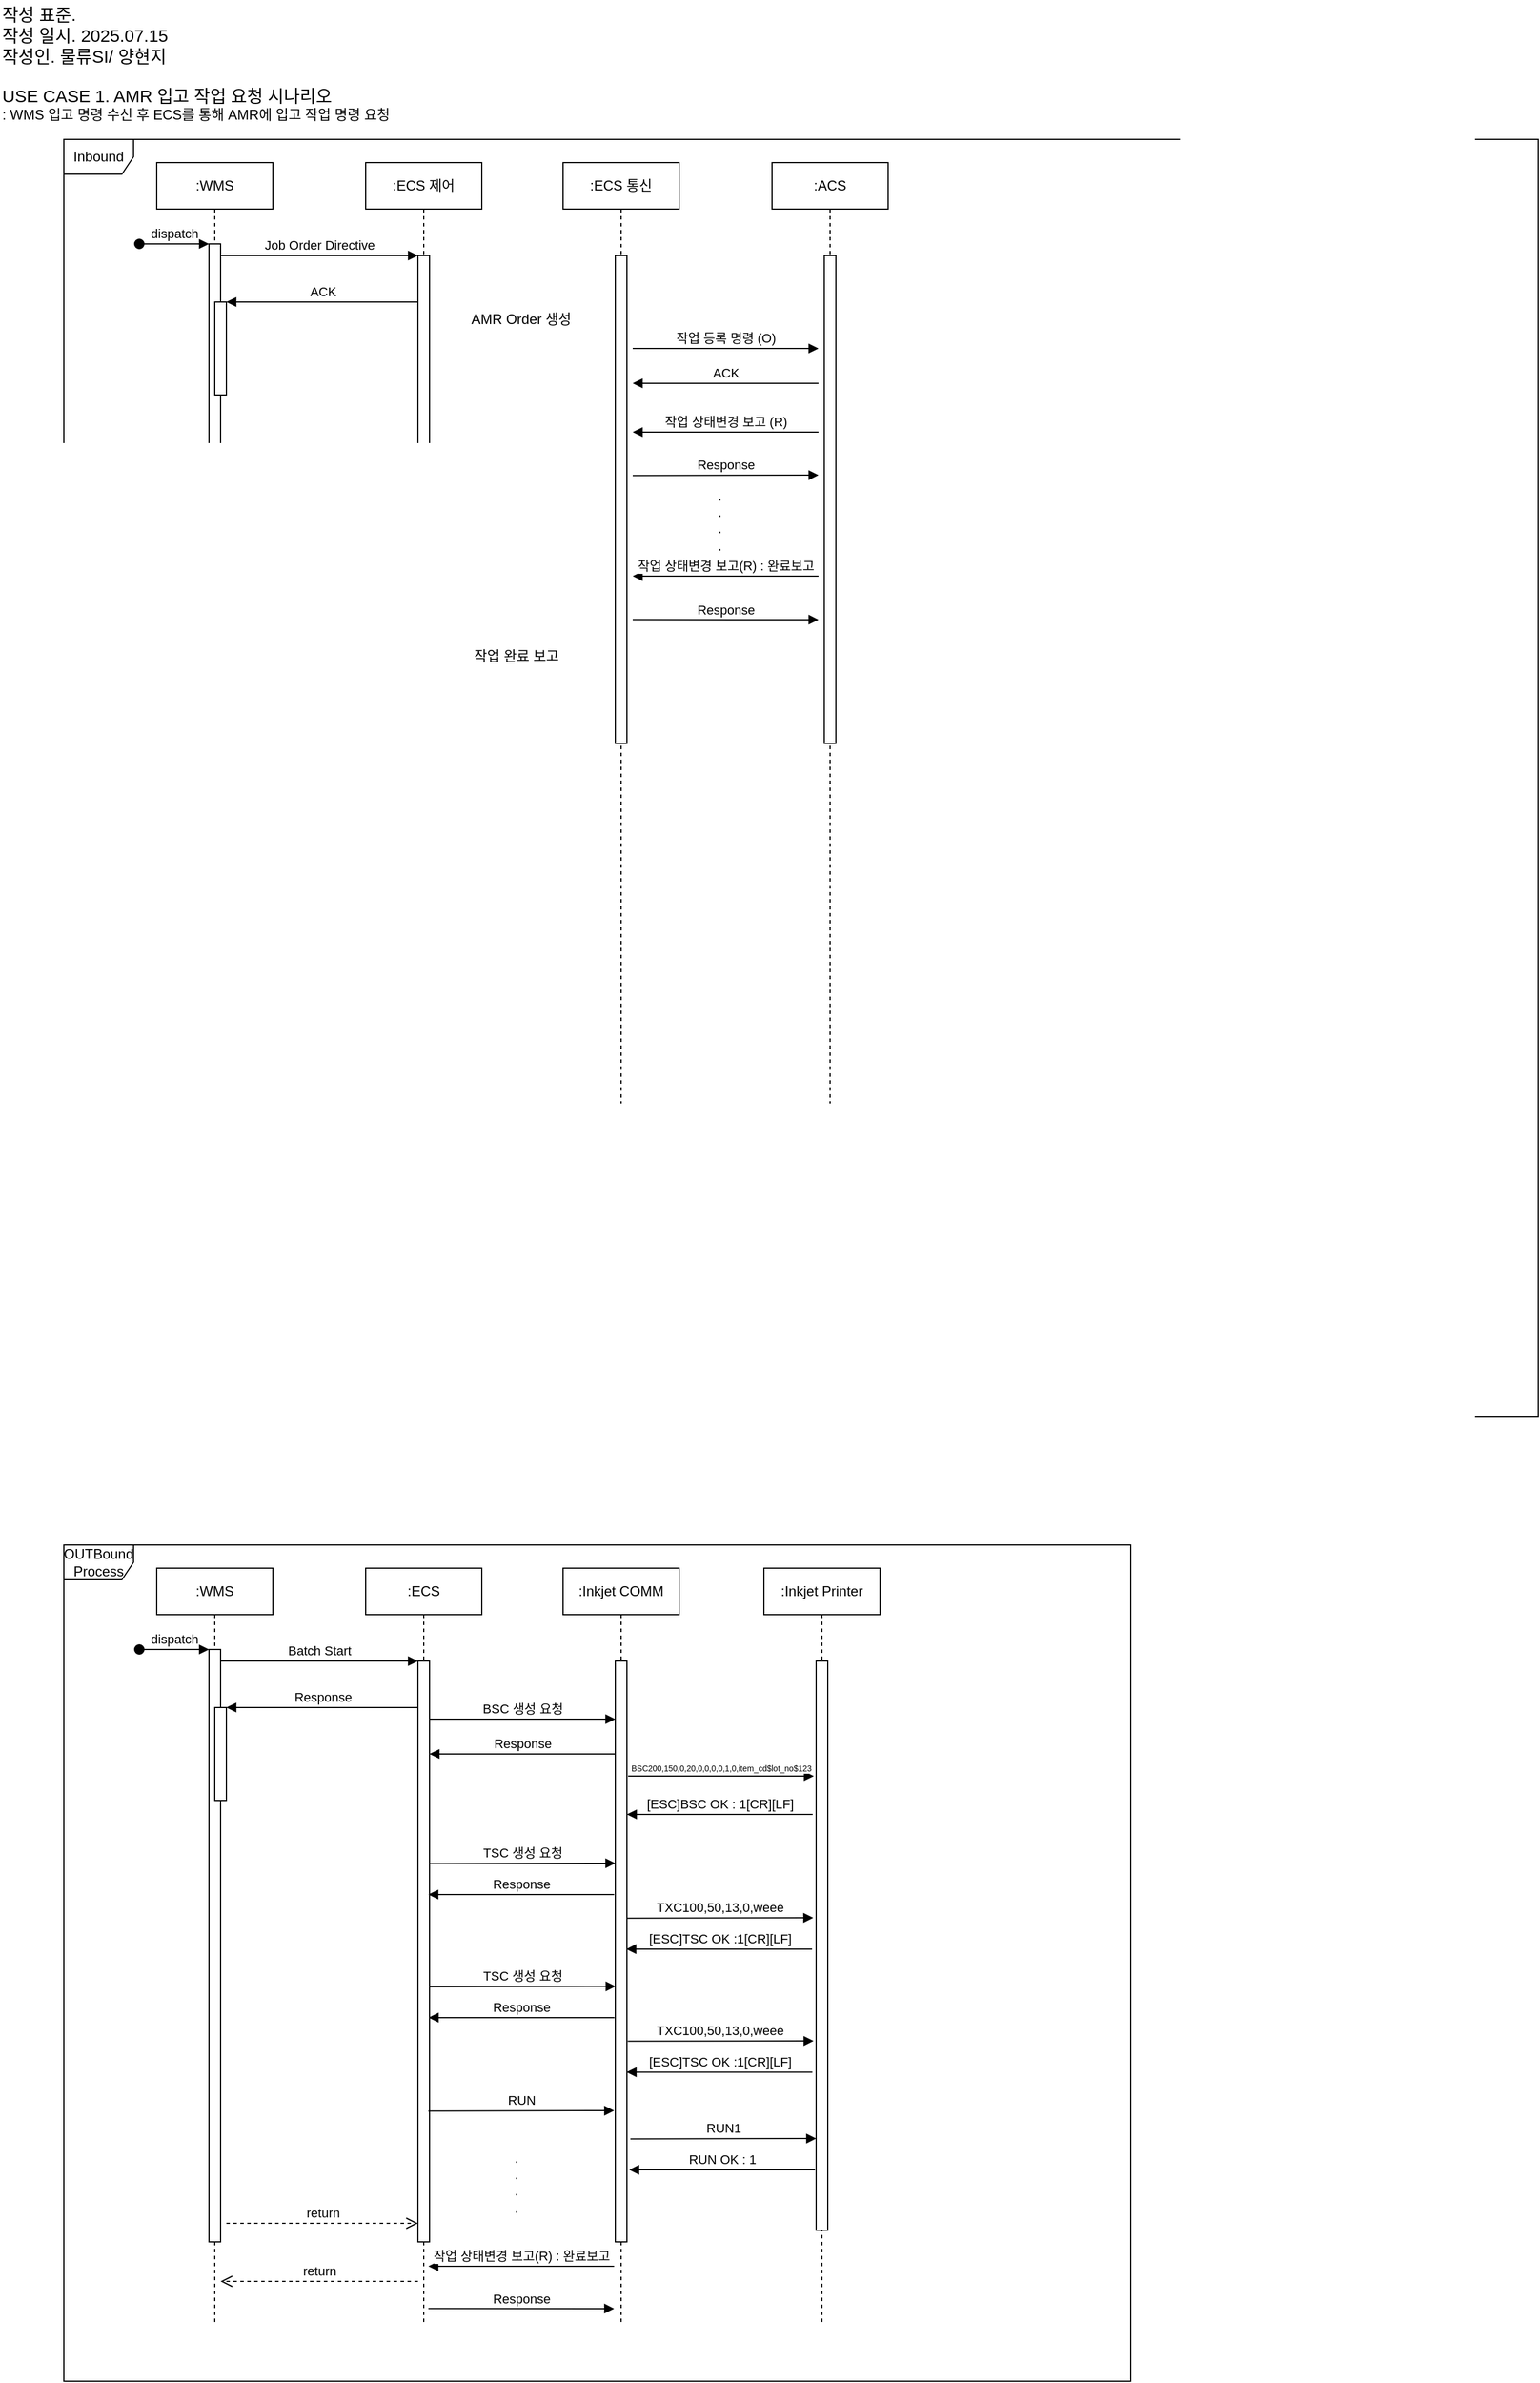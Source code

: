 <mxfile version="28.0.7">
  <diagram name="Page-1" id="2YBvvXClWsGukQMizWep">
    <mxGraphModel dx="726" dy="866" grid="1" gridSize="10" guides="1" tooltips="1" connect="1" arrows="1" fold="1" page="1" pageScale="1" pageWidth="850" pageHeight="1100" math="0" shadow="0">
      <root>
        <mxCell id="0" />
        <mxCell id="1" parent="0" />
        <mxCell id="aM9ryv3xv72pqoxQDRHE-1" value=":WMS" style="shape=umlLifeline;perimeter=lifelinePerimeter;whiteSpace=wrap;html=1;container=0;dropTarget=0;collapsible=0;recursiveResize=0;outlineConnect=0;portConstraint=eastwest;newEdgeStyle={&quot;edgeStyle&quot;:&quot;elbowEdgeStyle&quot;,&quot;elbow&quot;:&quot;vertical&quot;,&quot;curved&quot;:0,&quot;rounded&quot;:0};" parent="1" vertex="1">
          <mxGeometry x="141" y="140" width="100" height="800" as="geometry" />
        </mxCell>
        <mxCell id="aM9ryv3xv72pqoxQDRHE-2" value="" style="html=1;points=[];perimeter=orthogonalPerimeter;outlineConnect=0;targetShapes=umlLifeline;portConstraint=eastwest;newEdgeStyle={&quot;edgeStyle&quot;:&quot;elbowEdgeStyle&quot;,&quot;elbow&quot;:&quot;vertical&quot;,&quot;curved&quot;:0,&quot;rounded&quot;:0};" parent="aM9ryv3xv72pqoxQDRHE-1" vertex="1">
          <mxGeometry x="45" y="70" width="10" height="440" as="geometry" />
        </mxCell>
        <mxCell id="aM9ryv3xv72pqoxQDRHE-3" value="dispatch" style="html=1;verticalAlign=bottom;startArrow=oval;endArrow=block;startSize=8;edgeStyle=elbowEdgeStyle;elbow=vertical;curved=0;rounded=0;" parent="aM9ryv3xv72pqoxQDRHE-1" target="aM9ryv3xv72pqoxQDRHE-2" edge="1">
          <mxGeometry relative="1" as="geometry">
            <mxPoint x="-15" y="70" as="sourcePoint" />
          </mxGeometry>
        </mxCell>
        <mxCell id="aM9ryv3xv72pqoxQDRHE-4" value="" style="html=1;points=[];perimeter=orthogonalPerimeter;outlineConnect=0;targetShapes=umlLifeline;portConstraint=eastwest;newEdgeStyle={&quot;edgeStyle&quot;:&quot;elbowEdgeStyle&quot;,&quot;elbow&quot;:&quot;vertical&quot;,&quot;curved&quot;:0,&quot;rounded&quot;:0};" parent="aM9ryv3xv72pqoxQDRHE-1" vertex="1">
          <mxGeometry x="50" y="120" width="10" height="80" as="geometry" />
        </mxCell>
        <mxCell id="aM9ryv3xv72pqoxQDRHE-5" value=":ECS 제어" style="shape=umlLifeline;perimeter=lifelinePerimeter;whiteSpace=wrap;html=1;container=0;dropTarget=0;collapsible=0;recursiveResize=0;outlineConnect=0;portConstraint=eastwest;newEdgeStyle={&quot;edgeStyle&quot;:&quot;elbowEdgeStyle&quot;,&quot;elbow&quot;:&quot;vertical&quot;,&quot;curved&quot;:0,&quot;rounded&quot;:0};" parent="1" vertex="1">
          <mxGeometry x="321" y="140" width="100" height="800" as="geometry" />
        </mxCell>
        <mxCell id="aM9ryv3xv72pqoxQDRHE-6" value="" style="html=1;points=[];perimeter=orthogonalPerimeter;outlineConnect=0;targetShapes=umlLifeline;portConstraint=eastwest;newEdgeStyle={&quot;edgeStyle&quot;:&quot;elbowEdgeStyle&quot;,&quot;elbow&quot;:&quot;vertical&quot;,&quot;curved&quot;:0,&quot;rounded&quot;:0};" parent="aM9ryv3xv72pqoxQDRHE-5" vertex="1">
          <mxGeometry x="45" y="80" width="10" height="420" as="geometry" />
        </mxCell>
        <mxCell id="aM9ryv3xv72pqoxQDRHE-7" value="Job Order Directive" style="html=1;verticalAlign=bottom;endArrow=block;edgeStyle=elbowEdgeStyle;elbow=vertical;curved=0;rounded=0;" parent="1" source="aM9ryv3xv72pqoxQDRHE-2" target="aM9ryv3xv72pqoxQDRHE-6" edge="1">
          <mxGeometry relative="1" as="geometry">
            <mxPoint x="296" y="230" as="sourcePoint" />
            <Array as="points">
              <mxPoint x="281" y="220" />
            </Array>
          </mxGeometry>
        </mxCell>
        <mxCell id="aM9ryv3xv72pqoxQDRHE-9" value="ACK" style="html=1;verticalAlign=bottom;endArrow=block;edgeStyle=elbowEdgeStyle;elbow=vertical;curved=0;rounded=0;" parent="1" source="aM9ryv3xv72pqoxQDRHE-6" target="aM9ryv3xv72pqoxQDRHE-4" edge="1">
          <mxGeometry relative="1" as="geometry">
            <mxPoint x="276" y="260" as="sourcePoint" />
            <Array as="points">
              <mxPoint x="291" y="260" />
            </Array>
          </mxGeometry>
        </mxCell>
        <mxCell id="IH7ZDO6dK_49iUQYEOAa-1" value=":ECS 통신" style="shape=umlLifeline;perimeter=lifelinePerimeter;whiteSpace=wrap;html=1;container=0;dropTarget=0;collapsible=0;recursiveResize=0;outlineConnect=0;portConstraint=eastwest;newEdgeStyle={&quot;edgeStyle&quot;:&quot;elbowEdgeStyle&quot;,&quot;elbow&quot;:&quot;vertical&quot;,&quot;curved&quot;:0,&quot;rounded&quot;:0};" parent="1" vertex="1">
          <mxGeometry x="491" y="140" width="100" height="810" as="geometry" />
        </mxCell>
        <mxCell id="IH7ZDO6dK_49iUQYEOAa-2" value="" style="html=1;points=[];perimeter=orthogonalPerimeter;outlineConnect=0;targetShapes=umlLifeline;portConstraint=eastwest;newEdgeStyle={&quot;edgeStyle&quot;:&quot;elbowEdgeStyle&quot;,&quot;elbow&quot;:&quot;vertical&quot;,&quot;curved&quot;:0,&quot;rounded&quot;:0};" parent="IH7ZDO6dK_49iUQYEOAa-1" vertex="1">
          <mxGeometry x="45" y="80" width="10" height="420" as="geometry" />
        </mxCell>
        <mxCell id="IH7ZDO6dK_49iUQYEOAa-10" value="&lt;font style=&quot;font-size: 15px;&quot;&gt;USE CASE 1. AMR 입고 작업 요청 시나리오&lt;/font&gt;&lt;div&gt;: WMS 입고 명령 수신 후 ECS를 통해 AMR에 입고 작업 명령 요청&lt;/div&gt;" style="text;html=1;align=left;verticalAlign=middle;whiteSpace=wrap;rounded=0;" parent="1" vertex="1">
          <mxGeometry x="6" y="60" width="420" height="60" as="geometry" />
        </mxCell>
        <mxCell id="IH7ZDO6dK_49iUQYEOAa-11" value="&lt;span style=&quot;font-size: 15px;&quot;&gt;작성 표준.&amp;nbsp;&lt;/span&gt;&lt;div&gt;&lt;span style=&quot;font-size: 15px;&quot;&gt;작성 일시. 2025.07.15&lt;/span&gt;&lt;/div&gt;&lt;div&gt;&lt;span style=&quot;font-size: 15px;&quot;&gt;작성인. 물류SI/ 양현지&lt;/span&gt;&lt;/div&gt;" style="text;html=1;align=left;verticalAlign=middle;whiteSpace=wrap;rounded=0;" parent="1" vertex="1">
          <mxGeometry x="6" width="420" height="60" as="geometry" />
        </mxCell>
        <mxCell id="IH7ZDO6dK_49iUQYEOAa-13" value="Inbound" style="shape=umlFrame;whiteSpace=wrap;html=1;pointerEvents=0;" parent="1" vertex="1">
          <mxGeometry x="61" y="120" width="1270" height="1100" as="geometry" />
        </mxCell>
        <mxCell id="tQVGiBFU_Dlv3NuEr5qG-1" value="OUTBound Process" style="shape=umlFrame;whiteSpace=wrap;html=1;pointerEvents=0;" parent="1" vertex="1">
          <mxGeometry x="61" y="1330" width="919" height="720" as="geometry" />
        </mxCell>
        <mxCell id="tQVGiBFU_Dlv3NuEr5qG-2" value=":WMS" style="shape=umlLifeline;perimeter=lifelinePerimeter;whiteSpace=wrap;html=1;container=0;dropTarget=0;collapsible=0;recursiveResize=0;outlineConnect=0;portConstraint=eastwest;newEdgeStyle={&quot;edgeStyle&quot;:&quot;elbowEdgeStyle&quot;,&quot;elbow&quot;:&quot;vertical&quot;,&quot;curved&quot;:0,&quot;rounded&quot;:0};" parent="1" vertex="1">
          <mxGeometry x="141" y="1350" width="100" height="650" as="geometry" />
        </mxCell>
        <mxCell id="tQVGiBFU_Dlv3NuEr5qG-3" value="" style="html=1;points=[];perimeter=orthogonalPerimeter;outlineConnect=0;targetShapes=umlLifeline;portConstraint=eastwest;newEdgeStyle={&quot;edgeStyle&quot;:&quot;elbowEdgeStyle&quot;,&quot;elbow&quot;:&quot;vertical&quot;,&quot;curved&quot;:0,&quot;rounded&quot;:0};" parent="tQVGiBFU_Dlv3NuEr5qG-2" vertex="1">
          <mxGeometry x="45" y="70" width="10" height="510" as="geometry" />
        </mxCell>
        <mxCell id="tQVGiBFU_Dlv3NuEr5qG-4" value="dispatch" style="html=1;verticalAlign=bottom;startArrow=oval;endArrow=block;startSize=8;edgeStyle=elbowEdgeStyle;elbow=vertical;curved=0;rounded=0;" parent="tQVGiBFU_Dlv3NuEr5qG-2" target="tQVGiBFU_Dlv3NuEr5qG-3" edge="1">
          <mxGeometry relative="1" as="geometry">
            <mxPoint x="-15" y="70" as="sourcePoint" />
          </mxGeometry>
        </mxCell>
        <mxCell id="tQVGiBFU_Dlv3NuEr5qG-5" value="" style="html=1;points=[];perimeter=orthogonalPerimeter;outlineConnect=0;targetShapes=umlLifeline;portConstraint=eastwest;newEdgeStyle={&quot;edgeStyle&quot;:&quot;elbowEdgeStyle&quot;,&quot;elbow&quot;:&quot;vertical&quot;,&quot;curved&quot;:0,&quot;rounded&quot;:0};" parent="tQVGiBFU_Dlv3NuEr5qG-2" vertex="1">
          <mxGeometry x="50" y="120" width="10" height="80" as="geometry" />
        </mxCell>
        <mxCell id="tQVGiBFU_Dlv3NuEr5qG-6" value=":ECS" style="shape=umlLifeline;perimeter=lifelinePerimeter;whiteSpace=wrap;html=1;container=0;dropTarget=0;collapsible=0;recursiveResize=0;outlineConnect=0;portConstraint=eastwest;newEdgeStyle={&quot;edgeStyle&quot;:&quot;elbowEdgeStyle&quot;,&quot;elbow&quot;:&quot;vertical&quot;,&quot;curved&quot;:0,&quot;rounded&quot;:0};" parent="1" vertex="1">
          <mxGeometry x="321" y="1350" width="100" height="650" as="geometry" />
        </mxCell>
        <mxCell id="tQVGiBFU_Dlv3NuEr5qG-7" value="" style="html=1;points=[];perimeter=orthogonalPerimeter;outlineConnect=0;targetShapes=umlLifeline;portConstraint=eastwest;newEdgeStyle={&quot;edgeStyle&quot;:&quot;elbowEdgeStyle&quot;,&quot;elbow&quot;:&quot;vertical&quot;,&quot;curved&quot;:0,&quot;rounded&quot;:0};" parent="tQVGiBFU_Dlv3NuEr5qG-6" vertex="1">
          <mxGeometry x="45" y="80" width="10" height="500" as="geometry" />
        </mxCell>
        <mxCell id="tQVGiBFU_Dlv3NuEr5qG-8" value="Batch Start" style="html=1;verticalAlign=bottom;endArrow=block;edgeStyle=elbowEdgeStyle;elbow=vertical;curved=0;rounded=0;" parent="1" source="tQVGiBFU_Dlv3NuEr5qG-3" target="tQVGiBFU_Dlv3NuEr5qG-7" edge="1">
          <mxGeometry relative="1" as="geometry">
            <mxPoint x="296" y="1440" as="sourcePoint" />
            <Array as="points">
              <mxPoint x="281" y="1430" />
            </Array>
          </mxGeometry>
        </mxCell>
        <mxCell id="tQVGiBFU_Dlv3NuEr5qG-9" value="return" style="html=1;verticalAlign=bottom;endArrow=open;dashed=1;endSize=8;edgeStyle=elbowEdgeStyle;elbow=vertical;curved=0;rounded=0;" parent="1" edge="1">
          <mxGeometry relative="1" as="geometry">
            <mxPoint x="196" y="1964" as="targetPoint" />
            <Array as="points">
              <mxPoint x="291" y="1964" />
            </Array>
            <mxPoint x="366" y="1964" as="sourcePoint" />
          </mxGeometry>
        </mxCell>
        <mxCell id="tQVGiBFU_Dlv3NuEr5qG-10" value="Response" style="html=1;verticalAlign=bottom;endArrow=block;edgeStyle=elbowEdgeStyle;elbow=vertical;curved=0;rounded=0;" parent="1" source="tQVGiBFU_Dlv3NuEr5qG-7" target="tQVGiBFU_Dlv3NuEr5qG-5" edge="1">
          <mxGeometry relative="1" as="geometry">
            <mxPoint x="276" y="1470" as="sourcePoint" />
            <Array as="points">
              <mxPoint x="291" y="1470" />
            </Array>
          </mxGeometry>
        </mxCell>
        <mxCell id="tQVGiBFU_Dlv3NuEr5qG-11" value="return" style="html=1;verticalAlign=bottom;endArrow=open;dashed=1;endSize=8;edgeStyle=elbowEdgeStyle;elbow=vertical;curved=0;rounded=0;" parent="1" edge="1">
          <mxGeometry relative="1" as="geometry">
            <mxPoint x="366" y="1914" as="targetPoint" />
            <Array as="points">
              <mxPoint x="281" y="1914" />
            </Array>
            <mxPoint x="201" y="1914" as="sourcePoint" />
          </mxGeometry>
        </mxCell>
        <mxCell id="tQVGiBFU_Dlv3NuEr5qG-12" value=":Inkjet COMM" style="shape=umlLifeline;perimeter=lifelinePerimeter;whiteSpace=wrap;html=1;container=0;dropTarget=0;collapsible=0;recursiveResize=0;outlineConnect=0;portConstraint=eastwest;newEdgeStyle={&quot;edgeStyle&quot;:&quot;elbowEdgeStyle&quot;,&quot;elbow&quot;:&quot;vertical&quot;,&quot;curved&quot;:0,&quot;rounded&quot;:0};" parent="1" vertex="1">
          <mxGeometry x="491" y="1350" width="100" height="650" as="geometry" />
        </mxCell>
        <mxCell id="tQVGiBFU_Dlv3NuEr5qG-13" value="" style="html=1;points=[];perimeter=orthogonalPerimeter;outlineConnect=0;targetShapes=umlLifeline;portConstraint=eastwest;newEdgeStyle={&quot;edgeStyle&quot;:&quot;elbowEdgeStyle&quot;,&quot;elbow&quot;:&quot;vertical&quot;,&quot;curved&quot;:0,&quot;rounded&quot;:0};" parent="tQVGiBFU_Dlv3NuEr5qG-12" vertex="1">
          <mxGeometry x="45" y="80" width="10" height="500" as="geometry" />
        </mxCell>
        <mxCell id="tQVGiBFU_Dlv3NuEr5qG-14" value="BSC 생성 요청" style="html=1;verticalAlign=bottom;endArrow=block;edgeStyle=elbowEdgeStyle;elbow=vertical;curved=0;rounded=0;" parent="1" source="tQVGiBFU_Dlv3NuEr5qG-7" target="tQVGiBFU_Dlv3NuEr5qG-13" edge="1">
          <mxGeometry relative="1" as="geometry">
            <mxPoint x="371" y="1480" as="sourcePoint" />
            <Array as="points">
              <mxPoint x="456" y="1480" />
            </Array>
            <mxPoint x="501" y="1480" as="targetPoint" />
          </mxGeometry>
        </mxCell>
        <mxCell id="tQVGiBFU_Dlv3NuEr5qG-15" value="Response" style="html=1;verticalAlign=bottom;endArrow=block;edgeStyle=elbowEdgeStyle;elbow=vertical;curved=0;rounded=0;" parent="1" source="tQVGiBFU_Dlv3NuEr5qG-13" target="tQVGiBFU_Dlv3NuEr5qG-7" edge="1">
          <mxGeometry relative="1" as="geometry">
            <mxPoint x="501" y="1470" as="sourcePoint" />
            <Array as="points">
              <mxPoint x="531" y="1510" />
            </Array>
            <mxPoint x="661" y="1470" as="targetPoint" />
          </mxGeometry>
        </mxCell>
        <mxCell id="tQVGiBFU_Dlv3NuEr5qG-17" value="TSC 생성 요청" style="html=1;verticalAlign=bottom;endArrow=block;edgeStyle=elbowEdgeStyle;elbow=vertical;curved=0;rounded=0;" parent="1" edge="1">
          <mxGeometry relative="1" as="geometry">
            <mxPoint x="376" y="1604.41" as="sourcePoint" />
            <Array as="points" />
            <mxPoint x="536" y="1604.059" as="targetPoint" />
          </mxGeometry>
        </mxCell>
        <mxCell id="tQVGiBFU_Dlv3NuEr5qG-18" value=".&lt;div&gt;.&lt;/div&gt;&lt;div&gt;.&lt;/div&gt;&lt;div&gt;.&lt;/div&gt;&lt;div&gt;&lt;br&gt;&lt;/div&gt;" style="text;html=1;align=center;verticalAlign=middle;whiteSpace=wrap;rounded=0;" parent="1" vertex="1">
          <mxGeometry x="421" y="1871" width="60" height="30" as="geometry" />
        </mxCell>
        <mxCell id="tQVGiBFU_Dlv3NuEr5qG-19" value="작업 상태변경 보고(R) : 완료보고" style="html=1;verticalAlign=bottom;endArrow=block;edgeStyle=elbowEdgeStyle;elbow=vertical;curved=0;rounded=0;" parent="1" edge="1">
          <mxGeometry relative="1" as="geometry">
            <mxPoint x="535" y="1951" as="sourcePoint" />
            <Array as="points">
              <mxPoint x="530" y="1951" />
            </Array>
            <mxPoint x="375" y="1951" as="targetPoint" />
          </mxGeometry>
        </mxCell>
        <mxCell id="tQVGiBFU_Dlv3NuEr5qG-20" value="Response" style="html=1;verticalAlign=bottom;endArrow=block;edgeStyle=elbowEdgeStyle;elbow=vertical;curved=0;rounded=0;" parent="1" edge="1">
          <mxGeometry relative="1" as="geometry">
            <mxPoint x="375" y="1987.41" as="sourcePoint" />
            <Array as="points" />
            <mxPoint x="535" y="1988" as="targetPoint" />
          </mxGeometry>
        </mxCell>
        <mxCell id="pExp2yBgOml2F_YhT2pm-1" value=":ACS" style="shape=umlLifeline;perimeter=lifelinePerimeter;whiteSpace=wrap;html=1;container=0;dropTarget=0;collapsible=0;recursiveResize=0;outlineConnect=0;portConstraint=eastwest;newEdgeStyle={&quot;edgeStyle&quot;:&quot;elbowEdgeStyle&quot;,&quot;elbow&quot;:&quot;vertical&quot;,&quot;curved&quot;:0,&quot;rounded&quot;:0};" parent="1" vertex="1">
          <mxGeometry x="671" y="140" width="100" height="810" as="geometry" />
        </mxCell>
        <mxCell id="pExp2yBgOml2F_YhT2pm-2" value="" style="html=1;points=[];perimeter=orthogonalPerimeter;outlineConnect=0;targetShapes=umlLifeline;portConstraint=eastwest;newEdgeStyle={&quot;edgeStyle&quot;:&quot;elbowEdgeStyle&quot;,&quot;elbow&quot;:&quot;vertical&quot;,&quot;curved&quot;:0,&quot;rounded&quot;:0};" parent="pExp2yBgOml2F_YhT2pm-1" vertex="1">
          <mxGeometry x="45" y="80" width="10" height="420" as="geometry" />
        </mxCell>
        <mxCell id="OlaLoDoMhph_oevRrQ5f-1" value="작업 등록 명령 (O)" style="html=1;verticalAlign=bottom;endArrow=block;edgeStyle=elbowEdgeStyle;elbow=vertical;curved=0;rounded=0;" parent="1" edge="1">
          <mxGeometry relative="1" as="geometry">
            <mxPoint x="551" y="300" as="sourcePoint" />
            <Array as="points">
              <mxPoint x="631" y="300" />
            </Array>
            <mxPoint x="711" y="300" as="targetPoint" />
          </mxGeometry>
        </mxCell>
        <mxCell id="OlaLoDoMhph_oevRrQ5f-2" value="ACK" style="html=1;verticalAlign=bottom;endArrow=block;edgeStyle=elbowEdgeStyle;elbow=vertical;curved=0;rounded=0;" parent="1" edge="1">
          <mxGeometry relative="1" as="geometry">
            <mxPoint x="711" y="330" as="sourcePoint" />
            <Array as="points">
              <mxPoint x="706" y="330" />
            </Array>
            <mxPoint x="551" y="330" as="targetPoint" />
          </mxGeometry>
        </mxCell>
        <mxCell id="OlaLoDoMhph_oevRrQ5f-3" value="작업 상태변경 보고 (R)" style="html=1;verticalAlign=bottom;endArrow=block;edgeStyle=elbowEdgeStyle;elbow=vertical;curved=0;rounded=0;" parent="1" edge="1">
          <mxGeometry relative="1" as="geometry">
            <mxPoint x="711" y="372" as="sourcePoint" />
            <Array as="points">
              <mxPoint x="706" y="372" />
            </Array>
            <mxPoint x="551" y="372" as="targetPoint" />
          </mxGeometry>
        </mxCell>
        <mxCell id="OlaLoDoMhph_oevRrQ5f-4" value="Response" style="html=1;verticalAlign=bottom;endArrow=block;edgeStyle=elbowEdgeStyle;elbow=vertical;curved=0;rounded=0;" parent="1" edge="1">
          <mxGeometry relative="1" as="geometry">
            <mxPoint x="551" y="409.41" as="sourcePoint" />
            <Array as="points" />
            <mxPoint x="711" y="409" as="targetPoint" />
          </mxGeometry>
        </mxCell>
        <mxCell id="OlaLoDoMhph_oevRrQ5f-5" value=".&lt;div&gt;.&lt;/div&gt;&lt;div&gt;.&lt;/div&gt;&lt;div&gt;.&lt;/div&gt;&lt;div&gt;&lt;br&gt;&lt;/div&gt;" style="text;html=1;align=center;verticalAlign=middle;whiteSpace=wrap;rounded=0;" parent="1" vertex="1">
          <mxGeometry x="596" y="440" width="60" height="30" as="geometry" />
        </mxCell>
        <mxCell id="OlaLoDoMhph_oevRrQ5f-6" value="작업 상태변경 보고(R) : 완료보고" style="html=1;verticalAlign=bottom;endArrow=block;edgeStyle=elbowEdgeStyle;elbow=vertical;curved=0;rounded=0;" parent="1" edge="1">
          <mxGeometry relative="1" as="geometry">
            <mxPoint x="711" y="496" as="sourcePoint" />
            <Array as="points">
              <mxPoint x="706" y="496" />
            </Array>
            <mxPoint x="551" y="496" as="targetPoint" />
          </mxGeometry>
        </mxCell>
        <mxCell id="OlaLoDoMhph_oevRrQ5f-7" value="Response" style="html=1;verticalAlign=bottom;endArrow=block;edgeStyle=elbowEdgeStyle;elbow=vertical;curved=0;rounded=0;" parent="1" edge="1">
          <mxGeometry relative="1" as="geometry">
            <mxPoint x="551" y="533.41" as="sourcePoint" />
            <Array as="points" />
            <mxPoint x="711" y="534" as="targetPoint" />
          </mxGeometry>
        </mxCell>
        <mxCell id="gpRMeTeXtkMMSHT_r7U4-1" value="AMR Order 생성" style="text;html=1;align=center;verticalAlign=middle;whiteSpace=wrap;rounded=0;" parent="1" vertex="1">
          <mxGeometry x="390" y="260" width="130" height="30" as="geometry" />
        </mxCell>
        <mxCell id="gpRMeTeXtkMMSHT_r7U4-2" value="작업 완료 보고" style="text;html=1;align=center;verticalAlign=middle;whiteSpace=wrap;rounded=0;" parent="1" vertex="1">
          <mxGeometry x="386" y="550" width="130" height="30" as="geometry" />
        </mxCell>
        <mxCell id="i2b4jfn81xa2IGhGIVLi-1" value=":Inkjet Printer" style="shape=umlLifeline;perimeter=lifelinePerimeter;whiteSpace=wrap;html=1;container=0;dropTarget=0;collapsible=0;recursiveResize=0;outlineConnect=0;portConstraint=eastwest;newEdgeStyle={&quot;edgeStyle&quot;:&quot;elbowEdgeStyle&quot;,&quot;elbow&quot;:&quot;vertical&quot;,&quot;curved&quot;:0,&quot;rounded&quot;:0};" vertex="1" parent="1">
          <mxGeometry x="664" y="1350" width="100" height="650" as="geometry" />
        </mxCell>
        <mxCell id="i2b4jfn81xa2IGhGIVLi-2" value="" style="html=1;points=[];perimeter=orthogonalPerimeter;outlineConnect=0;targetShapes=umlLifeline;portConstraint=eastwest;newEdgeStyle={&quot;edgeStyle&quot;:&quot;elbowEdgeStyle&quot;,&quot;elbow&quot;:&quot;vertical&quot;,&quot;curved&quot;:0,&quot;rounded&quot;:0};" vertex="1" parent="i2b4jfn81xa2IGhGIVLi-1">
          <mxGeometry x="45" y="80" width="10" height="490" as="geometry" />
        </mxCell>
        <mxCell id="i2b4jfn81xa2IGhGIVLi-3" value="BSC200,150,0,20,0,0,0,0,1,0,item_cd$lot_no$123" style="html=1;verticalAlign=bottom;endArrow=block;edgeStyle=elbowEdgeStyle;elbow=vertical;curved=0;rounded=0;fontSize=7;" edge="1" parent="1">
          <mxGeometry relative="1" as="geometry">
            <mxPoint x="547" y="1529" as="sourcePoint" />
            <Array as="points">
              <mxPoint x="627" y="1529" />
            </Array>
            <mxPoint x="707" y="1529" as="targetPoint" />
            <mxPoint as="offset" />
          </mxGeometry>
        </mxCell>
        <mxCell id="i2b4jfn81xa2IGhGIVLi-4" value="[ESC]BSC OK : 1[CR][LF]" style="html=1;verticalAlign=bottom;endArrow=block;edgeStyle=elbowEdgeStyle;elbow=vertical;curved=0;rounded=0;" edge="1" parent="1">
          <mxGeometry relative="1" as="geometry">
            <mxPoint x="706" y="1562" as="sourcePoint" />
            <Array as="points">
              <mxPoint x="701" y="1562" />
            </Array>
            <mxPoint x="546" y="1562" as="targetPoint" />
          </mxGeometry>
        </mxCell>
        <mxCell id="i2b4jfn81xa2IGhGIVLi-5" value="Response" style="html=1;verticalAlign=bottom;endArrow=block;edgeStyle=elbowEdgeStyle;elbow=vertical;curved=0;rounded=0;" edge="1" parent="1">
          <mxGeometry relative="1" as="geometry">
            <mxPoint x="535" y="1631" as="sourcePoint" />
            <Array as="points">
              <mxPoint x="530" y="1631" />
            </Array>
            <mxPoint x="375" y="1631" as="targetPoint" />
          </mxGeometry>
        </mxCell>
        <mxCell id="i2b4jfn81xa2IGhGIVLi-6" value="TXC100,50,13,0,weee" style="html=1;verticalAlign=bottom;endArrow=block;edgeStyle=elbowEdgeStyle;elbow=vertical;curved=0;rounded=0;" edge="1" parent="1">
          <mxGeometry relative="1" as="geometry">
            <mxPoint x="546.5" y="1651.351" as="sourcePoint" />
            <Array as="points" />
            <mxPoint x="706.5" y="1651" as="targetPoint" />
          </mxGeometry>
        </mxCell>
        <mxCell id="i2b4jfn81xa2IGhGIVLi-7" value="[ESC]TSC OK :1[CR][LF]" style="html=1;verticalAlign=bottom;endArrow=block;edgeStyle=elbowEdgeStyle;elbow=vertical;curved=0;rounded=0;" edge="1" parent="1">
          <mxGeometry relative="1" as="geometry">
            <mxPoint x="705.5" y="1677.941" as="sourcePoint" />
            <Array as="points">
              <mxPoint x="700.5" y="1677.941" />
            </Array>
            <mxPoint x="545.5" y="1677.941" as="targetPoint" />
          </mxGeometry>
        </mxCell>
        <mxCell id="i2b4jfn81xa2IGhGIVLi-9" value="TSC 생성 요청" style="html=1;verticalAlign=bottom;endArrow=block;edgeStyle=elbowEdgeStyle;elbow=vertical;curved=0;rounded=0;" edge="1" parent="1">
          <mxGeometry relative="1" as="geometry">
            <mxPoint x="376.25" y="1710.351" as="sourcePoint" />
            <Array as="points" />
            <mxPoint x="536.25" y="1710" as="targetPoint" />
          </mxGeometry>
        </mxCell>
        <mxCell id="i2b4jfn81xa2IGhGIVLi-10" value="Response" style="html=1;verticalAlign=bottom;endArrow=block;edgeStyle=elbowEdgeStyle;elbow=vertical;curved=0;rounded=0;" edge="1" parent="1">
          <mxGeometry relative="1" as="geometry">
            <mxPoint x="535.25" y="1736.941" as="sourcePoint" />
            <Array as="points">
              <mxPoint x="530.25" y="1736.941" />
            </Array>
            <mxPoint x="375.25" y="1736.941" as="targetPoint" />
          </mxGeometry>
        </mxCell>
        <mxCell id="i2b4jfn81xa2IGhGIVLi-11" value="TXC100,50,13,0,weee" style="html=1;verticalAlign=bottom;endArrow=block;edgeStyle=elbowEdgeStyle;elbow=vertical;curved=0;rounded=0;" edge="1" parent="1">
          <mxGeometry relative="1" as="geometry">
            <mxPoint x="546.75" y="1757.292" as="sourcePoint" />
            <Array as="points" />
            <mxPoint x="706.75" y="1756.941" as="targetPoint" />
          </mxGeometry>
        </mxCell>
        <mxCell id="i2b4jfn81xa2IGhGIVLi-12" value="[ESC]TSC OK :1[CR][LF]" style="html=1;verticalAlign=bottom;endArrow=block;edgeStyle=elbowEdgeStyle;elbow=vertical;curved=0;rounded=0;" edge="1" parent="1">
          <mxGeometry relative="1" as="geometry">
            <mxPoint x="705.75" y="1783.882" as="sourcePoint" />
            <Array as="points">
              <mxPoint x="700.75" y="1783.882" />
            </Array>
            <mxPoint x="545.75" y="1783.882" as="targetPoint" />
          </mxGeometry>
        </mxCell>
        <mxCell id="i2b4jfn81xa2IGhGIVLi-15" value="RUN" style="html=1;verticalAlign=bottom;endArrow=block;edgeStyle=elbowEdgeStyle;elbow=vertical;curved=0;rounded=0;" edge="1" parent="1">
          <mxGeometry relative="1" as="geometry">
            <mxPoint x="375" y="1817.351" as="sourcePoint" />
            <Array as="points" />
            <mxPoint x="535" y="1817" as="targetPoint" />
          </mxGeometry>
        </mxCell>
        <mxCell id="i2b4jfn81xa2IGhGIVLi-16" value="RUN1" style="html=1;verticalAlign=bottom;endArrow=block;edgeStyle=elbowEdgeStyle;elbow=vertical;curved=0;rounded=0;" edge="1" parent="1">
          <mxGeometry x="-0.002" relative="1" as="geometry">
            <mxPoint x="549" y="1841.351" as="sourcePoint" />
            <Array as="points" />
            <mxPoint x="709" y="1841" as="targetPoint" />
            <mxPoint as="offset" />
          </mxGeometry>
        </mxCell>
        <mxCell id="i2b4jfn81xa2IGhGIVLi-17" value="&lt;div&gt;RUN OK : 1&lt;/div&gt;" style="html=1;verticalAlign=bottom;endArrow=block;edgeStyle=elbowEdgeStyle;elbow=vertical;curved=0;rounded=0;" edge="1" parent="1">
          <mxGeometry relative="1" as="geometry">
            <mxPoint x="708" y="1867.941" as="sourcePoint" />
            <Array as="points">
              <mxPoint x="703" y="1867.941" />
            </Array>
            <mxPoint x="548" y="1867.941" as="targetPoint" />
          </mxGeometry>
        </mxCell>
      </root>
    </mxGraphModel>
  </diagram>
</mxfile>
